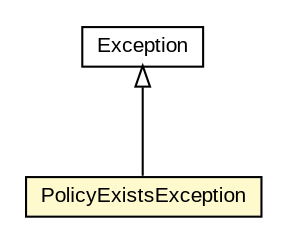 #!/usr/local/bin/dot
#
# Class diagram 
# Generated by UMLGraph version R5_6-24-gf6e263 (http://www.umlgraph.org/)
#

digraph G {
	edge [fontname="arial",fontsize=10,labelfontname="arial",labelfontsize=10];
	node [fontname="arial",fontsize=10,shape=plaintext];
	nodesep=0.25;
	ranksep=0.5;
	// org.miloss.fgsms.sla.PolicyExistsException
	c879079 [label=<<table title="org.miloss.fgsms.sla.PolicyExistsException" border="0" cellborder="1" cellspacing="0" cellpadding="2" port="p" bgcolor="lemonChiffon" href="./PolicyExistsException.html">
		<tr><td><table border="0" cellspacing="0" cellpadding="1">
<tr><td align="center" balign="center"> PolicyExistsException </td></tr>
		</table></td></tr>
		</table>>, URL="./PolicyExistsException.html", fontname="arial", fontcolor="black", fontsize=10.0];
	//org.miloss.fgsms.sla.PolicyExistsException extends java.lang.Exception
	c879309:p -> c879079:p [dir=back,arrowtail=empty];
	// java.lang.Exception
	c879309 [label=<<table title="java.lang.Exception" border="0" cellborder="1" cellspacing="0" cellpadding="2" port="p" href="http://java.sun.com/j2se/1.4.2/docs/api/java/lang/Exception.html">
		<tr><td><table border="0" cellspacing="0" cellpadding="1">
<tr><td align="center" balign="center"> Exception </td></tr>
		</table></td></tr>
		</table>>, URL="http://java.sun.com/j2se/1.4.2/docs/api/java/lang/Exception.html", fontname="arial", fontcolor="black", fontsize=10.0];
}

